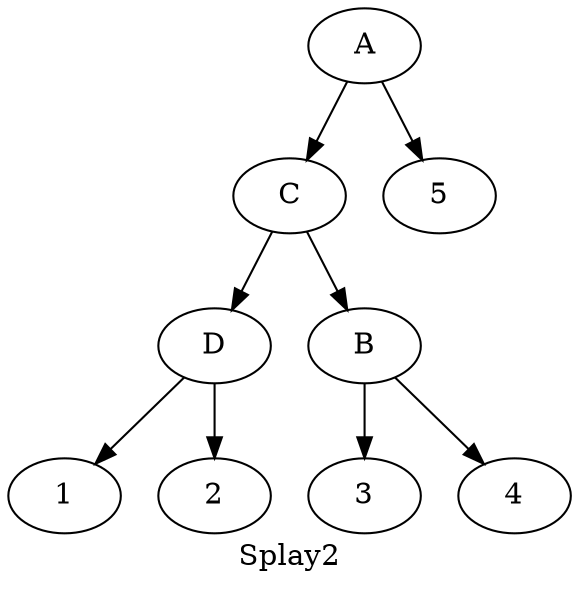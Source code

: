digraph G {
  graph[ dpi=300 label=Splay2]
  A -> C
  C -> D
  D -> 1
  D -> 2
  C -> B
  B -> 3
  B -> 4
  A -> 5
}
